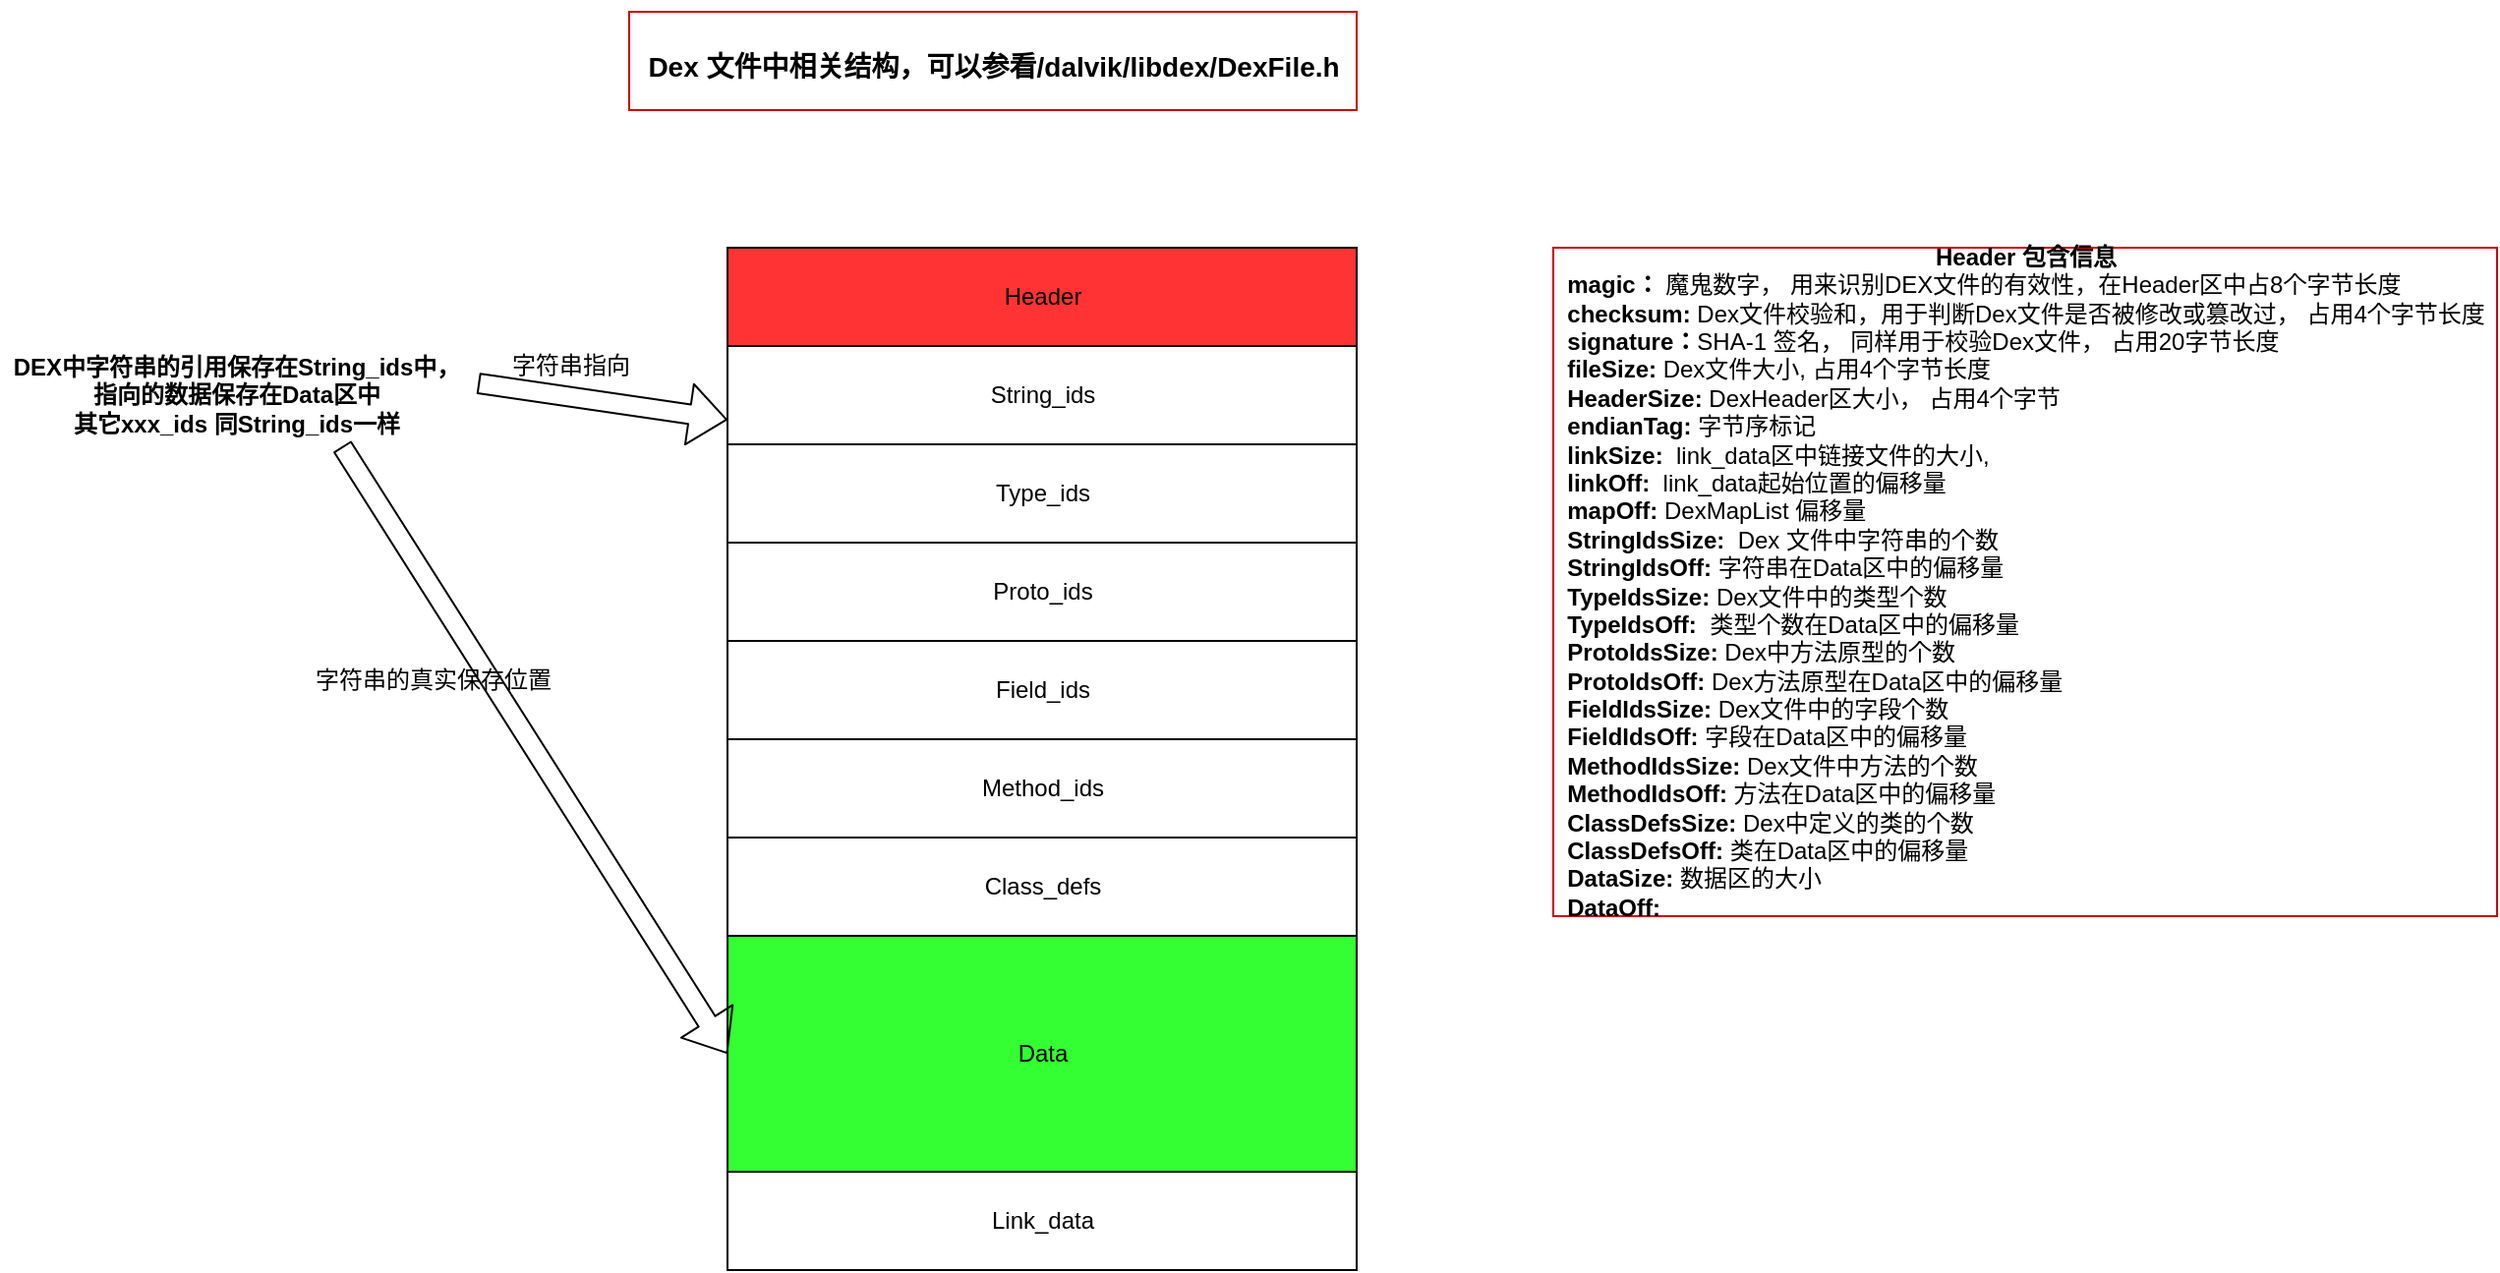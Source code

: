 <mxfile version="13.6.2" type="device"><diagram name="Page-1" id="e7e014a7-5840-1c2e-5031-d8a46d1fe8dd"><mxGraphModel dx="1102" dy="840" grid="1" gridSize="10" guides="1" tooltips="1" connect="1" arrows="1" fold="1" page="1" pageScale="1" pageWidth="1169" pageHeight="826" background="#ffffff" math="0" shadow="0"><root><mxCell id="0"/><mxCell id="1" parent="0"/><mxCell id="X2PimaH-83poicdUFvbF-41" value="Header" style="html=1;fillColor=#FF3333;" vertex="1" parent="1"><mxGeometry x="450" y="200" width="320" height="50" as="geometry"/></mxCell><mxCell id="X2PimaH-83poicdUFvbF-42" value="String_ids" style="html=1;" vertex="1" parent="1"><mxGeometry x="450" y="250" width="320" height="50" as="geometry"/></mxCell><mxCell id="X2PimaH-83poicdUFvbF-45" value="Type_ids" style="html=1;" vertex="1" parent="1"><mxGeometry x="450" y="300" width="320" height="50" as="geometry"/></mxCell><mxCell id="X2PimaH-83poicdUFvbF-46" value="Proto_ids" style="html=1;" vertex="1" parent="1"><mxGeometry x="450" y="350" width="320" height="50" as="geometry"/></mxCell><mxCell id="X2PimaH-83poicdUFvbF-47" value="Method_ids" style="html=1;" vertex="1" parent="1"><mxGeometry x="450" y="450" width="320" height="50" as="geometry"/></mxCell><mxCell id="X2PimaH-83poicdUFvbF-48" value="Class_defs" style="html=1;" vertex="1" parent="1"><mxGeometry x="450" y="500" width="320" height="50" as="geometry"/></mxCell><mxCell id="X2PimaH-83poicdUFvbF-49" value="Field_ids" style="html=1;" vertex="1" parent="1"><mxGeometry x="450" y="400" width="320" height="50" as="geometry"/></mxCell><mxCell id="X2PimaH-83poicdUFvbF-50" value="Data" style="html=1;fillColor=#33FF33;" vertex="1" parent="1"><mxGeometry x="450" y="550" width="320" height="120" as="geometry"/></mxCell><mxCell id="X2PimaH-83poicdUFvbF-51" value="Link_data" style="html=1;" vertex="1" parent="1"><mxGeometry x="450" y="670" width="320" height="50" as="geometry"/></mxCell><mxCell id="X2PimaH-83poicdUFvbF-52" value="&lt;b&gt;Header 包含信息&lt;/b&gt;&lt;br&gt;&lt;div style=&quot;text-align: left&quot;&gt;&lt;b&gt;magic：&lt;/b&gt;&lt;span&gt; 魔鬼数字， 用来识别DEX文件的有效性，在Header区中占8个字节长度&lt;/span&gt;&lt;/div&gt;&lt;div style=&quot;text-align: left&quot;&gt;&lt;b&gt;checksum:&lt;/b&gt; Dex文件校验和，用于判断Dex文件是否被修改或篡改过， 占用4个字节长度&lt;/div&gt;&lt;div style=&quot;text-align: left&quot;&gt;&lt;b&gt;signature：&lt;/b&gt;SHA-1 签名， 同样用于校验Dex文件， 占用20字节长度&lt;/div&gt;&lt;div style=&quot;text-align: left&quot;&gt;&lt;b&gt;fileSize: &lt;/b&gt;Dex文件大小, 占用4个字节长度&lt;/div&gt;&lt;div style=&quot;text-align: left&quot;&gt;&lt;b&gt;HeaderSize: &lt;/b&gt;DexHeader区大小， 占用4个字节&lt;/div&gt;&lt;div style=&quot;text-align: left&quot;&gt;&lt;b&gt;endianTag: &lt;/b&gt;字节序标记&lt;/div&gt;&lt;div style=&quot;text-align: left&quot;&gt;&lt;b&gt;linkSize:&amp;nbsp;&lt;/b&gt; link_data区中链接文件的大小,&amp;nbsp;&lt;/div&gt;&lt;div style=&quot;text-align: left&quot;&gt;&lt;b&gt;linkOff:&amp;nbsp;&lt;/b&gt;&amp;nbsp;link_data起始位置的偏移量&lt;/div&gt;&lt;div style=&quot;text-align: left&quot;&gt;&lt;b&gt;mapOff: &lt;/b&gt;DexMapList 偏移量&lt;/div&gt;&lt;div style=&quot;text-align: left&quot;&gt;&lt;b&gt;StringIdsSize:&amp;nbsp;&lt;/b&gt; Dex 文件中字符串的个数&lt;/div&gt;&lt;div style=&quot;text-align: left&quot;&gt;&lt;b&gt;StringIdsOff: &lt;/b&gt;字符串在Data区中的偏移量&lt;/div&gt;&lt;div style=&quot;text-align: left&quot;&gt;&lt;b&gt;TypeIdsSize: &lt;/b&gt;Dex文件中的类型个数&lt;/div&gt;&lt;div style=&quot;text-align: left&quot;&gt;&lt;b&gt;TypeIdsOff:&amp;nbsp;&lt;/b&gt; 类型个数在Data区中的偏移量&lt;/div&gt;&lt;div style=&quot;text-align: left&quot;&gt;&lt;b&gt;ProtoIdsSize: &lt;/b&gt;Dex中方法原型的个数&lt;/div&gt;&lt;div style=&quot;text-align: left&quot;&gt;&lt;b&gt;ProtoIdsOff: &lt;/b&gt;Dex方法原型在Data区中的偏移量&lt;/div&gt;&lt;div style=&quot;text-align: left&quot;&gt;&lt;b&gt;FieldIdsSize: &lt;/b&gt;Dex文件中的字段个数&lt;/div&gt;&lt;div style=&quot;text-align: left&quot;&gt;&lt;b&gt;FieldIdsOff: &lt;/b&gt;字段在Data区中的偏移量&lt;/div&gt;&lt;div style=&quot;text-align: left&quot;&gt;&lt;b&gt;MethodIdsSize: &lt;/b&gt;Dex文件中方法的个数&lt;/div&gt;&lt;div style=&quot;text-align: left&quot;&gt;&lt;b&gt;MethodIdsOff: &lt;/b&gt;方法在Data区中的偏移量&lt;/div&gt;&lt;div style=&quot;text-align: left&quot;&gt;&lt;b&gt;ClassDefsSize: &lt;/b&gt;Dex中定义的类的个数&lt;/div&gt;&lt;div style=&quot;text-align: left&quot;&gt;&lt;b&gt;ClassDefsOff: &lt;/b&gt;类在Data区中的偏移量&lt;/div&gt;&lt;div style=&quot;text-align: left&quot;&gt;&lt;b&gt;DataSize: &lt;/b&gt;数据区的大小&lt;/div&gt;&lt;div style=&quot;text-align: left&quot;&gt;&lt;span&gt;&lt;b&gt;DataOff:&lt;/b&gt;&lt;/span&gt;&lt;/div&gt;" style="text;html=1;align=center;verticalAlign=middle;resizable=0;points=[];autosize=1;strokeColor=#CC0000;" vertex="1" parent="1"><mxGeometry x="870" y="200" width="480" height="340" as="geometry"/></mxCell><mxCell id="X2PimaH-83poicdUFvbF-53" value="&lt;b&gt;DEX中字符串的引用保存在String_ids中，&lt;br&gt;指向的数据保存在Data区中&lt;br&gt;其它xxx_ids 同String_ids一样&lt;/b&gt;" style="text;html=1;align=center;verticalAlign=middle;resizable=0;points=[];autosize=1;" vertex="1" parent="1"><mxGeometry x="80" y="250" width="240" height="50" as="geometry"/></mxCell><mxCell id="X2PimaH-83poicdUFvbF-54" value="" style="shape=flexArrow;endArrow=classic;html=1;entryX=0;entryY=0.75;entryDx=0;entryDy=0;exitX=1.013;exitY=0.38;exitDx=0;exitDy=0;exitPerimeter=0;" edge="1" parent="1" source="X2PimaH-83poicdUFvbF-53" target="X2PimaH-83poicdUFvbF-42"><mxGeometry width="50" height="50" relative="1" as="geometry"><mxPoint x="300" y="340" as="sourcePoint"/><mxPoint x="350" y="290" as="targetPoint"/></mxGeometry></mxCell><mxCell id="X2PimaH-83poicdUFvbF-55" value="" style="shape=flexArrow;endArrow=classic;html=1;entryX=0;entryY=0.5;entryDx=0;entryDy=0;exitX=0.725;exitY=1.02;exitDx=0;exitDy=0;exitPerimeter=0;" edge="1" parent="1" source="X2PimaH-83poicdUFvbF-53" target="X2PimaH-83poicdUFvbF-50"><mxGeometry width="50" height="50" relative="1" as="geometry"><mxPoint x="250" y="340" as="sourcePoint"/><mxPoint x="300" y="290" as="targetPoint"/></mxGeometry></mxCell><mxCell id="X2PimaH-83poicdUFvbF-56" value="字符串指向" style="text;html=1;align=center;verticalAlign=middle;resizable=0;points=[];autosize=1;" vertex="1" parent="1"><mxGeometry x="330" y="250" width="80" height="20" as="geometry"/></mxCell><mxCell id="X2PimaH-83poicdUFvbF-57" value="字符串的真实保存位置" style="text;html=1;align=center;verticalAlign=middle;resizable=0;points=[];autosize=1;" vertex="1" parent="1"><mxGeometry x="230" y="410" width="140" height="20" as="geometry"/></mxCell><mxCell id="X2PimaH-83poicdUFvbF-59" value="&lt;h1&gt;&lt;b&gt;&lt;font style=&quot;font-size: 14px&quot;&gt;Dex 文件中相关结构，可以参看/dalvik/libdex/DexFile.h&lt;/font&gt;&lt;/b&gt;&lt;/h1&gt;" style="text;html=1;align=center;verticalAlign=middle;resizable=0;points=[];autosize=1;strokeColor=#CC0000;" vertex="1" parent="1"><mxGeometry x="400" y="80" width="370" height="50" as="geometry"/></mxCell></root></mxGraphModel></diagram></mxfile>
